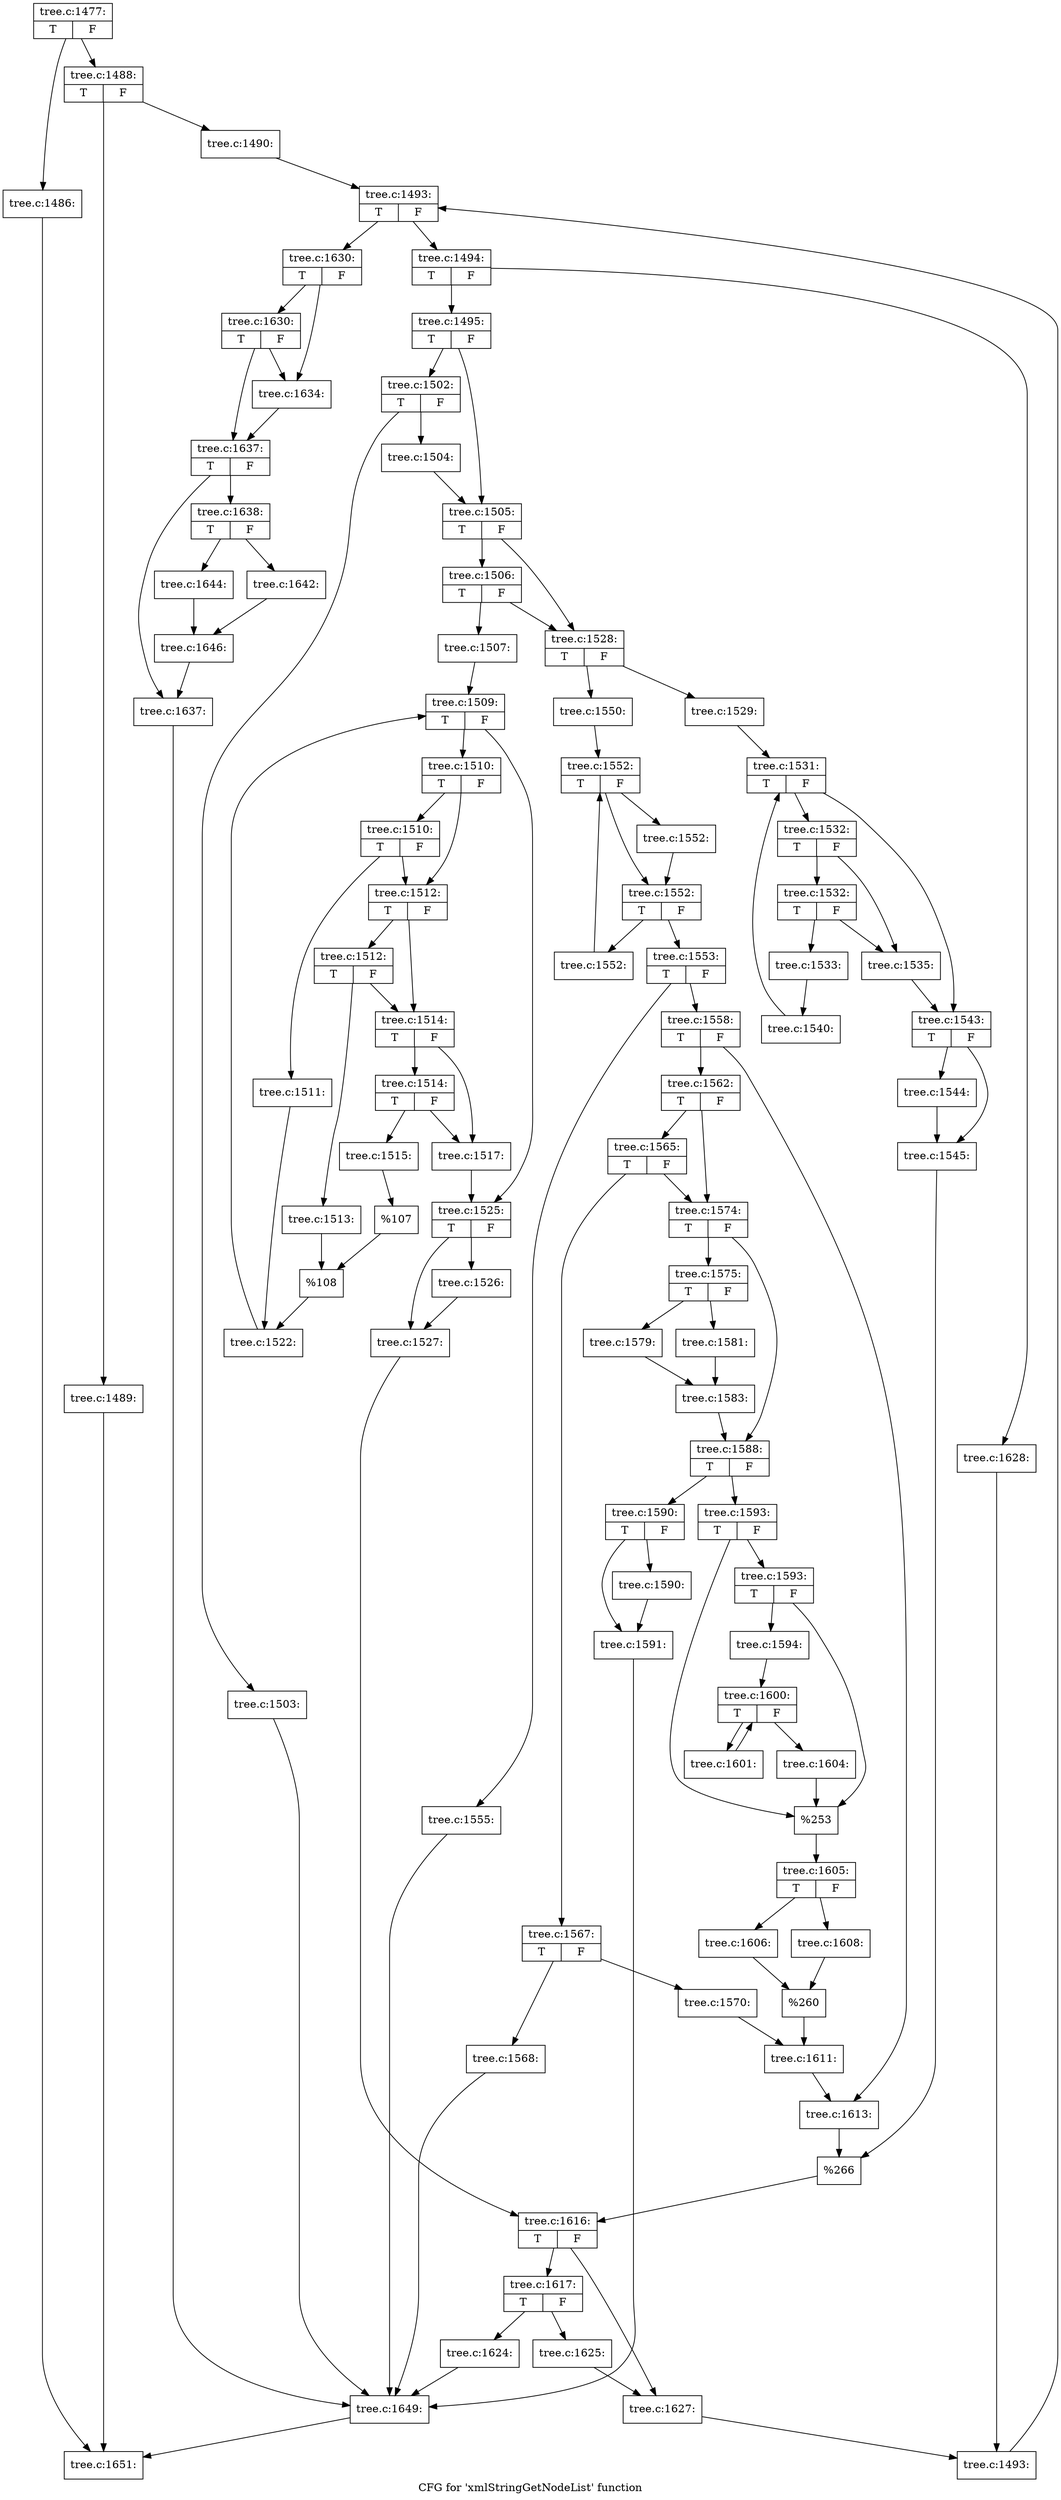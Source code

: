 digraph "CFG for 'xmlStringGetNodeList' function" {
	label="CFG for 'xmlStringGetNodeList' function";

	Node0x4307970 [shape=record,label="{tree.c:1477:|{<s0>T|<s1>F}}"];
	Node0x4307970 -> Node0x42697c0;
	Node0x4307970 -> Node0x4269810;
	Node0x42697c0 [shape=record,label="{tree.c:1486:}"];
	Node0x42697c0 -> Node0x41be550;
	Node0x4269810 [shape=record,label="{tree.c:1488:|{<s0>T|<s1>F}}"];
	Node0x4269810 -> Node0x4269e40;
	Node0x4269810 -> Node0x4269e90;
	Node0x4269e40 [shape=record,label="{tree.c:1489:}"];
	Node0x4269e40 -> Node0x41be550;
	Node0x4269e90 [shape=record,label="{tree.c:1490:}"];
	Node0x4269e90 -> Node0x426a580;
	Node0x426a580 [shape=record,label="{tree.c:1493:|{<s0>T|<s1>F}}"];
	Node0x426a580 -> Node0x426aa30;
	Node0x426a580 -> Node0x426a7a0;
	Node0x426aa30 [shape=record,label="{tree.c:1494:|{<s0>T|<s1>F}}"];
	Node0x426aa30 -> Node0x426ac20;
	Node0x426aa30 -> Node0x426acc0;
	Node0x426ac20 [shape=record,label="{tree.c:1495:|{<s0>T|<s1>F}}"];
	Node0x426ac20 -> Node0x43169e0;
	Node0x426ac20 -> Node0x4316a30;
	Node0x43169e0 [shape=record,label="{tree.c:1502:|{<s0>T|<s1>F}}"];
	Node0x43169e0 -> Node0x4316df0;
	Node0x43169e0 -> Node0x4316e40;
	Node0x4316df0 [shape=record,label="{tree.c:1503:}"];
	Node0x4316df0 -> Node0x4317c80;
	Node0x4316e40 [shape=record,label="{tree.c:1504:}"];
	Node0x4316e40 -> Node0x4316a30;
	Node0x4316a30 [shape=record,label="{tree.c:1505:|{<s0>T|<s1>F}}"];
	Node0x4316a30 -> Node0x4318180;
	Node0x4316a30 -> Node0x4318130;
	Node0x4318180 [shape=record,label="{tree.c:1506:|{<s0>T|<s1>F}}"];
	Node0x4318180 -> Node0x4318090;
	Node0x4318180 -> Node0x4318130;
	Node0x4318090 [shape=record,label="{tree.c:1507:}"];
	Node0x4318090 -> Node0x4318da0;
	Node0x4318da0 [shape=record,label="{tree.c:1509:|{<s0>T|<s1>F}}"];
	Node0x4318da0 -> Node0x43191c0;
	Node0x4318da0 -> Node0x4318fc0;
	Node0x43191c0 [shape=record,label="{tree.c:1510:|{<s0>T|<s1>F}}"];
	Node0x43191c0 -> Node0x43194a0;
	Node0x43191c0 -> Node0x4319450;
	Node0x43194a0 [shape=record,label="{tree.c:1510:|{<s0>T|<s1>F}}"];
	Node0x43194a0 -> Node0x43193b0;
	Node0x43194a0 -> Node0x4319450;
	Node0x43193b0 [shape=record,label="{tree.c:1511:}"];
	Node0x43193b0 -> Node0x4319400;
	Node0x4319450 [shape=record,label="{tree.c:1512:|{<s0>T|<s1>F}}"];
	Node0x4319450 -> Node0x4319ff0;
	Node0x4319450 -> Node0x4319fa0;
	Node0x4319ff0 [shape=record,label="{tree.c:1512:|{<s0>T|<s1>F}}"];
	Node0x4319ff0 -> Node0x4319f00;
	Node0x4319ff0 -> Node0x4319fa0;
	Node0x4319f00 [shape=record,label="{tree.c:1513:}"];
	Node0x4319f00 -> Node0x4319f50;
	Node0x4319fa0 [shape=record,label="{tree.c:1514:|{<s0>T|<s1>F}}"];
	Node0x4319fa0 -> Node0x431ad00;
	Node0x4319fa0 -> Node0x431acb0;
	Node0x431ad00 [shape=record,label="{tree.c:1514:|{<s0>T|<s1>F}}"];
	Node0x431ad00 -> Node0x431ac10;
	Node0x431ad00 -> Node0x431acb0;
	Node0x431ac10 [shape=record,label="{tree.c:1515:}"];
	Node0x431ac10 -> Node0x431ac60;
	Node0x431acb0 [shape=record,label="{tree.c:1517:}"];
	Node0x431acb0 -> Node0x4318fc0;
	Node0x431ac60 [shape=record,label="{%107}"];
	Node0x431ac60 -> Node0x4319f50;
	Node0x4319f50 [shape=record,label="{%108}"];
	Node0x4319f50 -> Node0x4319400;
	Node0x4319400 [shape=record,label="{tree.c:1522:}"];
	Node0x4319400 -> Node0x4318da0;
	Node0x4318fc0 [shape=record,label="{tree.c:1525:|{<s0>T|<s1>F}}"];
	Node0x4318fc0 -> Node0x431c440;
	Node0x4318fc0 -> Node0x431c490;
	Node0x431c440 [shape=record,label="{tree.c:1526:}"];
	Node0x431c440 -> Node0x431c490;
	Node0x431c490 [shape=record,label="{tree.c:1527:}"];
	Node0x431c490 -> Node0x43180e0;
	Node0x4318130 [shape=record,label="{tree.c:1528:|{<s0>T|<s1>F}}"];
	Node0x4318130 -> Node0x431cc70;
	Node0x4318130 -> Node0x431cd10;
	Node0x431cc70 [shape=record,label="{tree.c:1529:}"];
	Node0x431cc70 -> Node0x431d580;
	Node0x431d580 [shape=record,label="{tree.c:1531:|{<s0>T|<s1>F}}"];
	Node0x431d580 -> Node0x431d9a0;
	Node0x431d580 -> Node0x431d7a0;
	Node0x431d9a0 [shape=record,label="{tree.c:1532:|{<s0>T|<s1>F}}"];
	Node0x431d9a0 -> Node0x431dc80;
	Node0x431d9a0 -> Node0x431dc30;
	Node0x431dc80 [shape=record,label="{tree.c:1532:|{<s0>T|<s1>F}}"];
	Node0x431dc80 -> Node0x431db90;
	Node0x431dc80 -> Node0x431dc30;
	Node0x431db90 [shape=record,label="{tree.c:1533:}"];
	Node0x431db90 -> Node0x431dbe0;
	Node0x431dc30 [shape=record,label="{tree.c:1535:}"];
	Node0x431dc30 -> Node0x431d7a0;
	Node0x431dbe0 [shape=record,label="{tree.c:1540:}"];
	Node0x431dbe0 -> Node0x431d580;
	Node0x431d7a0 [shape=record,label="{tree.c:1543:|{<s0>T|<s1>F}}"];
	Node0x431d7a0 -> Node0x431f080;
	Node0x431d7a0 -> Node0x431f0d0;
	Node0x431f080 [shape=record,label="{tree.c:1544:}"];
	Node0x431f080 -> Node0x431f0d0;
	Node0x431f0d0 [shape=record,label="{tree.c:1545:}"];
	Node0x431f0d0 -> Node0x431ccc0;
	Node0x431cd10 [shape=record,label="{tree.c:1550:}"];
	Node0x431cd10 -> Node0x431fbf0;
	Node0x431fbf0 [shape=record,label="{tree.c:1552:|{<s0>T|<s1>F}}"];
	Node0x431fbf0 -> Node0x431fee0;
	Node0x431fbf0 -> Node0x431fe90;
	Node0x431fee0 [shape=record,label="{tree.c:1552:}"];
	Node0x431fee0 -> Node0x431fe90;
	Node0x431fe90 [shape=record,label="{tree.c:1552:|{<s0>T|<s1>F}}"];
	Node0x431fe90 -> Node0x4320520;
	Node0x431fe90 -> Node0x431fe10;
	Node0x4320520 [shape=record,label="{tree.c:1552:}"];
	Node0x4320520 -> Node0x431fbf0;
	Node0x431fe10 [shape=record,label="{tree.c:1553:|{<s0>T|<s1>F}}"];
	Node0x431fe10 -> Node0x4320840;
	Node0x431fe10 -> Node0x4320890;
	Node0x4320840 [shape=record,label="{tree.c:1555:}"];
	Node0x4320840 -> Node0x4317c80;
	Node0x4320890 [shape=record,label="{tree.c:1558:|{<s0>T|<s1>F}}"];
	Node0x4320890 -> Node0x4321180;
	Node0x4320890 -> Node0x43211d0;
	Node0x4321180 [shape=record,label="{tree.c:1562:|{<s0>T|<s1>F}}"];
	Node0x4321180 -> Node0x4321e00;
	Node0x4321180 -> Node0x4321db0;
	Node0x4321e00 [shape=record,label="{tree.c:1565:|{<s0>T|<s1>F}}"];
	Node0x4321e00 -> Node0x4321d10;
	Node0x4321e00 -> Node0x4321db0;
	Node0x4321d10 [shape=record,label="{tree.c:1567:|{<s0>T|<s1>F}}"];
	Node0x4321d10 -> Node0x4322520;
	Node0x4321d10 -> Node0x4322570;
	Node0x4322520 [shape=record,label="{tree.c:1568:}"];
	Node0x4322520 -> Node0x4317c80;
	Node0x4322570 [shape=record,label="{tree.c:1570:}"];
	Node0x4322570 -> Node0x4321d60;
	Node0x4321db0 [shape=record,label="{tree.c:1574:|{<s0>T|<s1>F}}"];
	Node0x4321db0 -> Node0x4322ca0;
	Node0x4321db0 -> Node0x4322c50;
	Node0x4322c50 [shape=record,label="{tree.c:1575:|{<s0>T|<s1>F}}"];
	Node0x4322c50 -> Node0x4323630;
	Node0x4322c50 -> Node0x43236d0;
	Node0x4323630 [shape=record,label="{tree.c:1579:}"];
	Node0x4323630 -> Node0x4323680;
	Node0x43236d0 [shape=record,label="{tree.c:1581:}"];
	Node0x43236d0 -> Node0x4323680;
	Node0x4323680 [shape=record,label="{tree.c:1583:}"];
	Node0x4323680 -> Node0x4322ca0;
	Node0x4322ca0 [shape=record,label="{tree.c:1588:|{<s0>T|<s1>F}}"];
	Node0x4322ca0 -> Node0x4324560;
	Node0x4322ca0 -> Node0x4324600;
	Node0x4324560 [shape=record,label="{tree.c:1590:|{<s0>T|<s1>F}}"];
	Node0x4324560 -> Node0x43249c0;
	Node0x4324560 -> Node0x4324a10;
	Node0x43249c0 [shape=record,label="{tree.c:1590:}"];
	Node0x43249c0 -> Node0x4324a10;
	Node0x4324a10 [shape=record,label="{tree.c:1591:}"];
	Node0x4324a10 -> Node0x4317c80;
	Node0x4324600 [shape=record,label="{tree.c:1593:|{<s0>T|<s1>F}}"];
	Node0x4324600 -> Node0x4325070;
	Node0x4324600 -> Node0x4325020;
	Node0x4325070 [shape=record,label="{tree.c:1593:|{<s0>T|<s1>F}}"];
	Node0x4325070 -> Node0x4324fd0;
	Node0x4325070 -> Node0x4325020;
	Node0x4324fd0 [shape=record,label="{tree.c:1594:}"];
	Node0x4324fd0 -> Node0x43263d0;
	Node0x43263d0 [shape=record,label="{tree.c:1600:|{<s0>T|<s1>F}}"];
	Node0x43263d0 -> Node0x43266d0;
	Node0x43263d0 -> Node0x43265f0;
	Node0x43266d0 [shape=record,label="{tree.c:1601:}"];
	Node0x43266d0 -> Node0x43263d0;
	Node0x43265f0 [shape=record,label="{tree.c:1604:}"];
	Node0x43265f0 -> Node0x4325020;
	Node0x4325020 [shape=record,label="{%253}"];
	Node0x4325020 -> Node0x43245b0;
	Node0x43245b0 [shape=record,label="{tree.c:1605:|{<s0>T|<s1>F}}"];
	Node0x43245b0 -> Node0x4327050;
	Node0x43245b0 -> Node0x43270f0;
	Node0x4327050 [shape=record,label="{tree.c:1606:}"];
	Node0x4327050 -> Node0x43270a0;
	Node0x43270f0 [shape=record,label="{tree.c:1608:}"];
	Node0x43270f0 -> Node0x43270a0;
	Node0x43270a0 [shape=record,label="{%260}"];
	Node0x43270a0 -> Node0x4321d60;
	Node0x4321d60 [shape=record,label="{tree.c:1611:}"];
	Node0x4321d60 -> Node0x43211d0;
	Node0x43211d0 [shape=record,label="{tree.c:1613:}"];
	Node0x43211d0 -> Node0x431ccc0;
	Node0x431ccc0 [shape=record,label="{%266}"];
	Node0x431ccc0 -> Node0x43180e0;
	Node0x43180e0 [shape=record,label="{tree.c:1616:|{<s0>T|<s1>F}}"];
	Node0x43180e0 -> Node0x4328440;
	Node0x43180e0 -> Node0x4328490;
	Node0x4328440 [shape=record,label="{tree.c:1617:|{<s0>T|<s1>F}}"];
	Node0x4328440 -> Node0x4329340;
	Node0x4328440 -> Node0x4329390;
	Node0x4329340 [shape=record,label="{tree.c:1624:}"];
	Node0x4329340 -> Node0x4317c80;
	Node0x4329390 [shape=record,label="{tree.c:1625:}"];
	Node0x4329390 -> Node0x4328490;
	Node0x4328490 [shape=record,label="{tree.c:1627:}"];
	Node0x4328490 -> Node0x426ac70;
	Node0x426acc0 [shape=record,label="{tree.c:1628:}"];
	Node0x426acc0 -> Node0x426ac70;
	Node0x426ac70 [shape=record,label="{tree.c:1493:}"];
	Node0x426ac70 -> Node0x426a580;
	Node0x426a7a0 [shape=record,label="{tree.c:1630:|{<s0>T|<s1>F}}"];
	Node0x426a7a0 -> Node0x4329e60;
	Node0x426a7a0 -> Node0x4329f00;
	Node0x4329f00 [shape=record,label="{tree.c:1630:|{<s0>T|<s1>F}}"];
	Node0x4329f00 -> Node0x4329e60;
	Node0x4329f00 -> Node0x4329eb0;
	Node0x4329e60 [shape=record,label="{tree.c:1634:}"];
	Node0x4329e60 -> Node0x4329eb0;
	Node0x4329eb0 [shape=record,label="{tree.c:1637:|{<s0>T|<s1>F}}"];
	Node0x4329eb0 -> Node0x432ab60;
	Node0x4329eb0 -> Node0x432ab10;
	Node0x432ab10 [shape=record,label="{tree.c:1638:|{<s0>T|<s1>F}}"];
	Node0x432ab10 -> Node0x432b4f0;
	Node0x432ab10 -> Node0x432b590;
	Node0x432b4f0 [shape=record,label="{tree.c:1642:}"];
	Node0x432b4f0 -> Node0x432b540;
	Node0x432b590 [shape=record,label="{tree.c:1644:}"];
	Node0x432b590 -> Node0x432b540;
	Node0x432b540 [shape=record,label="{tree.c:1646:}"];
	Node0x432b540 -> Node0x432ab60;
	Node0x432ab60 [shape=record,label="{tree.c:1637:}"];
	Node0x432ab60 -> Node0x4317c80;
	Node0x4317c80 [shape=record,label="{tree.c:1649:}"];
	Node0x4317c80 -> Node0x41be550;
	Node0x41be550 [shape=record,label="{tree.c:1651:}"];
}
